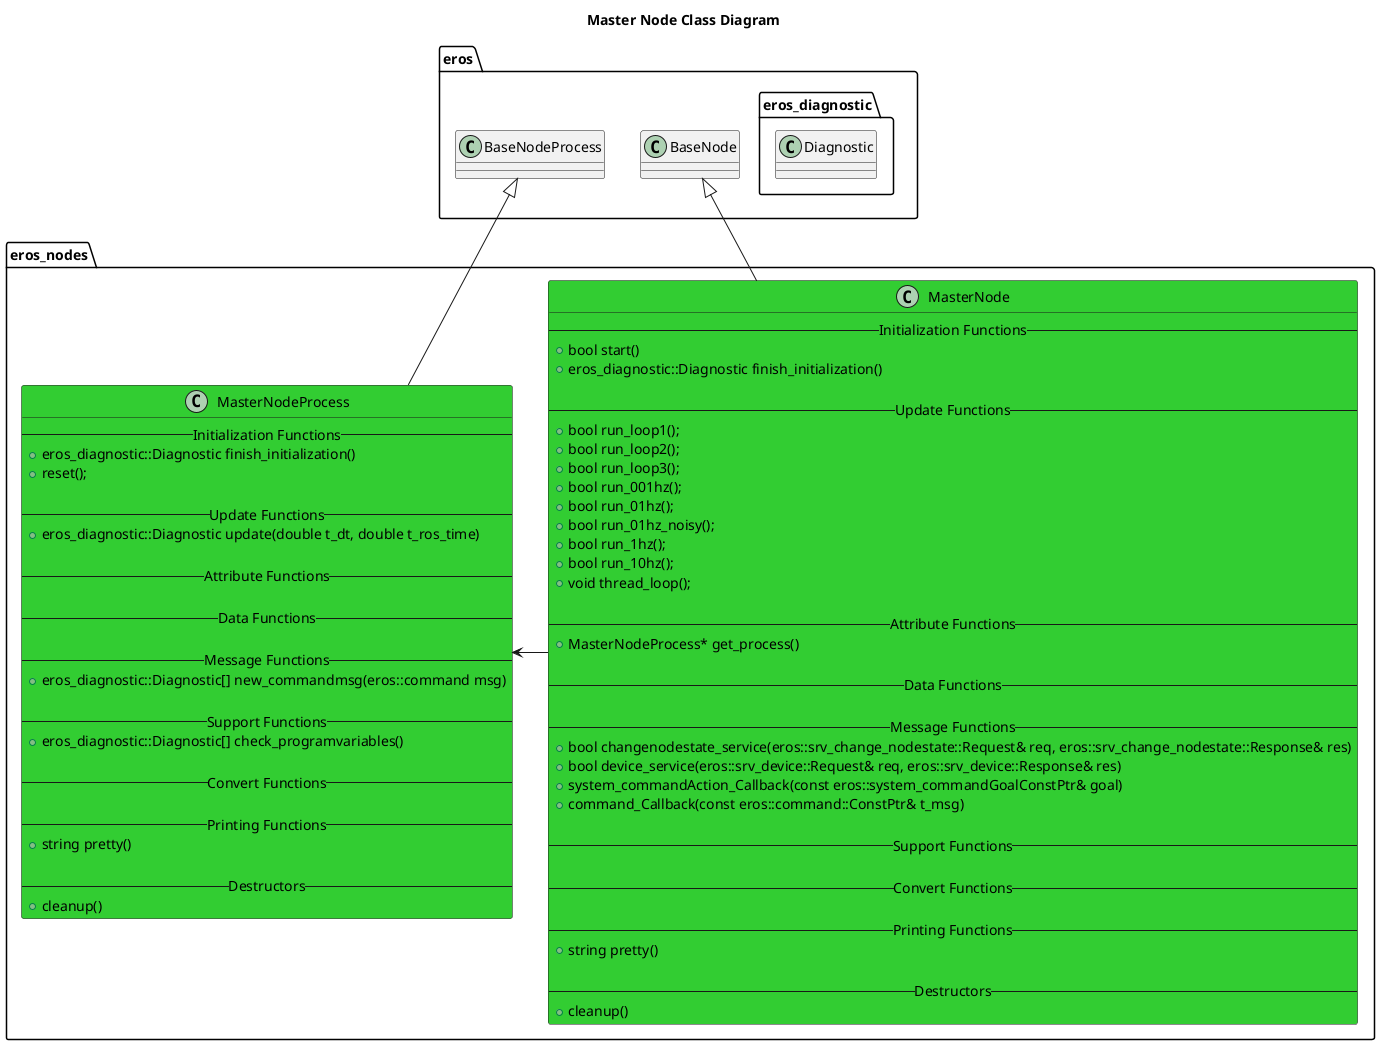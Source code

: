 @startuml
title Master Node Class Diagram
package eros {
    class BaseNode
    class BaseNodeProcess
    namespace eros_diagnostic {
        class Diagnostic
    }
}
namespace eros_nodes {
    class MasterNode #LimeGreen {
        -- Initialization Functions --
        +bool start()
        +eros_diagnostic::Diagnostic finish_initialization()

        -- Update Functions --
        +bool run_loop1();
        +bool run_loop2();
        +bool run_loop3();
        +bool run_001hz();
        +bool run_01hz();
        +bool run_01hz_noisy();
        +bool run_1hz();
        +bool run_10hz();
        +void thread_loop();

        -- Attribute Functions --
        +MasterNodeProcess* get_process()

        -- Data Functions --

        -- Message Functions --
        +bool changenodestate_service(eros::srv_change_nodestate::Request& req, eros::srv_change_nodestate::Response& res)
        +bool device_service(eros::srv_device::Request& req, eros::srv_device::Response& res)
        +system_commandAction_Callback(const eros::system_commandGoalConstPtr& goal)
        +command_Callback(const eros::command::ConstPtr& t_msg)

        -- Support Functions --

        -- Convert Functions --
        
        -- Printing Functions --
        +string pretty()

        -- Destructors --
        +cleanup()
    }
    class MasterNodeProcess #LimeGreen {
        -- Initialization Functions --
        +eros_diagnostic::Diagnostic finish_initialization()
        +reset();

        -- Update Functions --
        +eros_diagnostic::Diagnostic update(double t_dt, double t_ros_time)

        -- Attribute Functions --

        -- Data Functions --

        -- Message Functions --
        +eros_diagnostic::Diagnostic[] new_commandmsg(eros::command msg)

        -- Support Functions --
        +eros_diagnostic::Diagnostic[] check_programvariables()

        -- Convert Functions --
        
        -- Printing Functions --
        +string pretty()

        -- Destructors --
        +cleanup()
    }

    BaseNode <|-- MasterNode
    BaseNodeProcess <|-- MasterNodeProcess
    MasterNode -> MasterNodeProcess 
}

@enduml